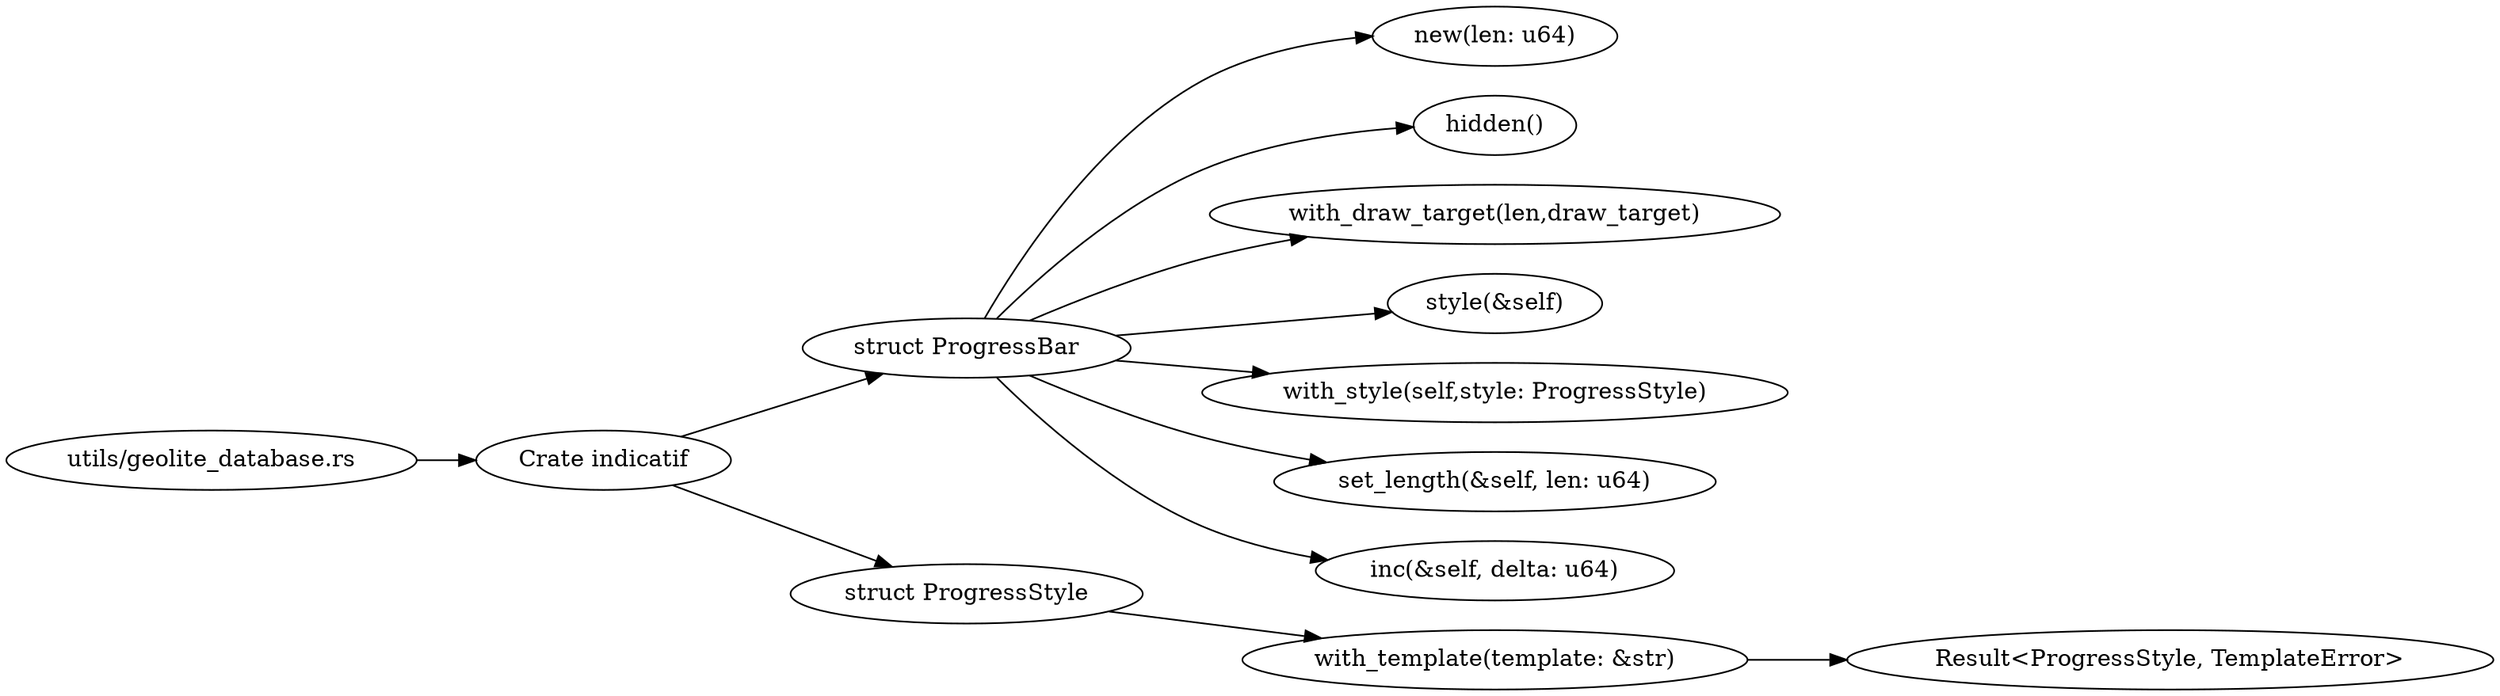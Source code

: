 digraph {
    graph [ 
        rankdir=LR,
    ]
    "indicatif" [label="Crate indicatif"]
    "ProgressBar" [label="struct ProgressBar"]
    "ProgressStyle" [label="struct ProgressStyle"]
    "utils/geolite_database.rs" -> "indicatif" -> "ProgressBar"
    "indicatif" -> "ProgressStyle"
    "ProgressBar" -> "new(len: u64)"
    "ProgressBar" -> "hidden()"
    "ProgressBar" -> "with_draw_target(len,draw_target)"
    "ProgressBar" -> "style(&self)"
    "ProgressBar" -> "with_style(self,style: ProgressStyle)"
    "ProgressBar" -> "set_length(&self, len: u64)"
    "ProgressBar" -> "inc(&self, delta: u64)"
    "ProgressStyle" -> "with_template(template: &str)" -> "Result<ProgressStyle, TemplateError>"
}